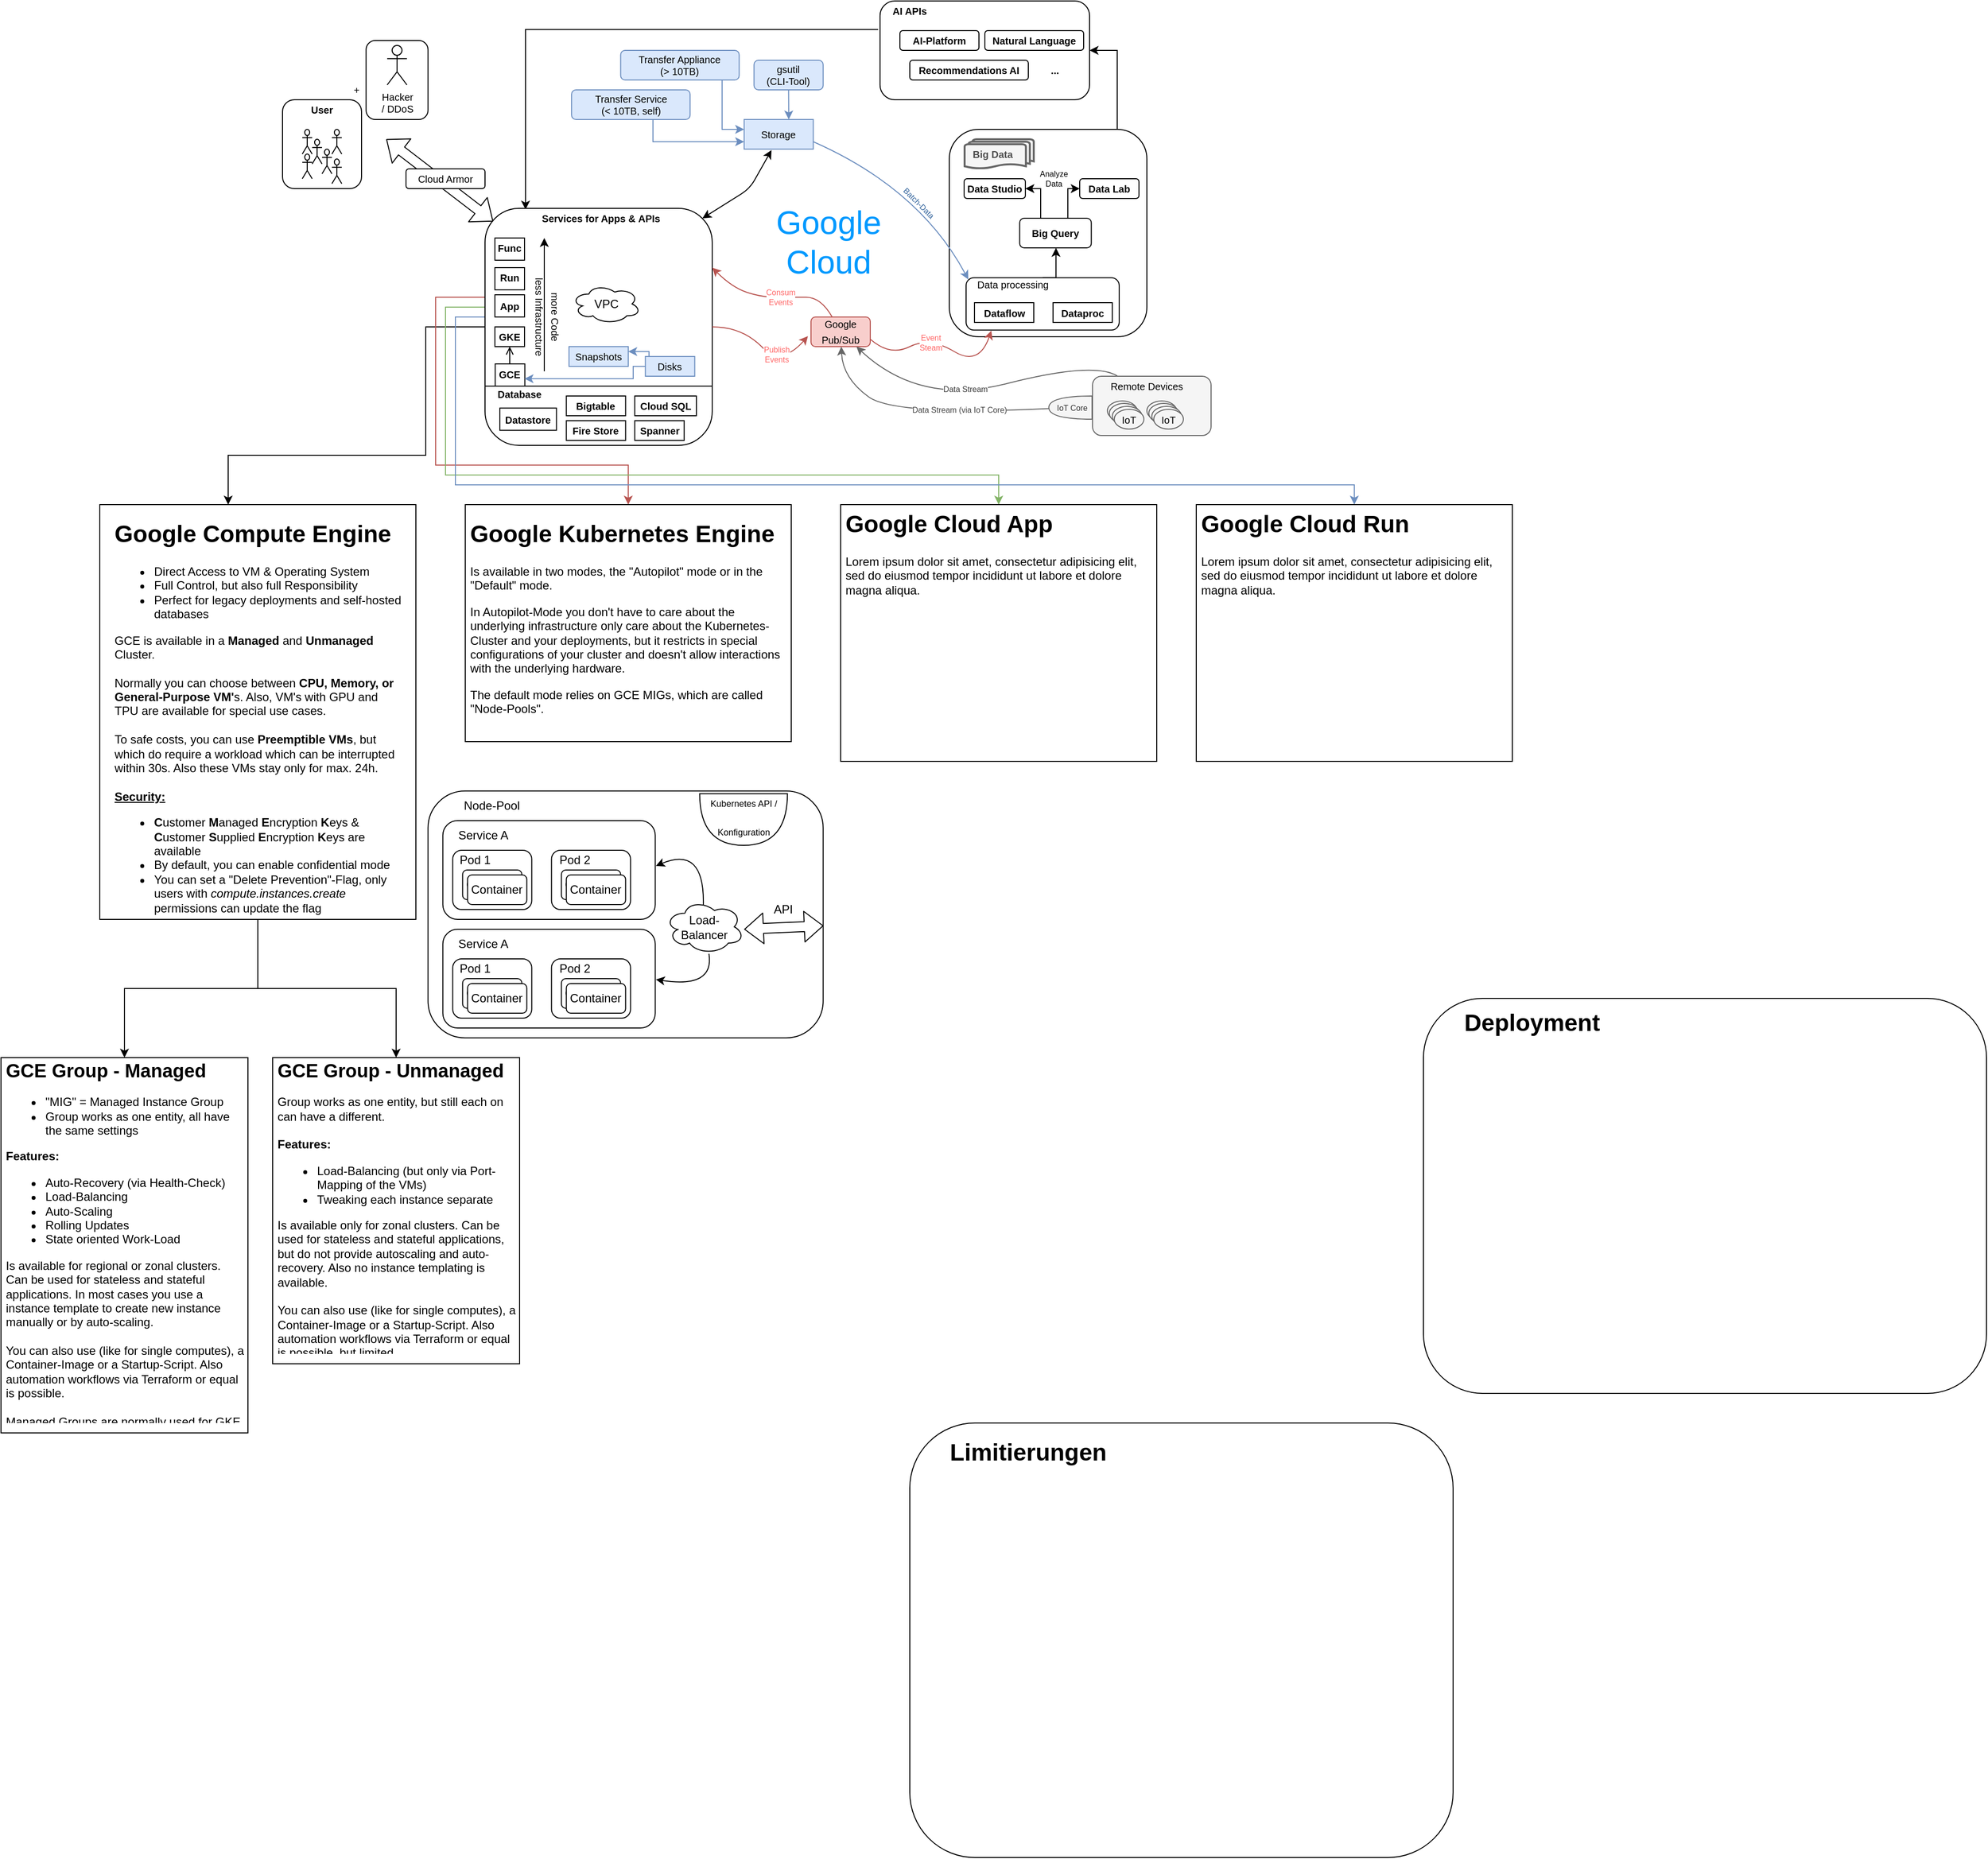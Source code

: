 <mxfile version="14.6.11" type="github">
  <diagram id="kgpKYQtTHZ0yAKxKKP6v" name="Page-1">
    <mxGraphModel dx="2668" dy="1730" grid="1" gridSize="10" guides="1" tooltips="1" connect="1" arrows="1" fold="1" page="1" pageScale="1" pageWidth="1390" pageHeight="980" math="0" shadow="0">
      <root>
        <mxCell id="0" />
        <mxCell id="1" parent="0" />
        <mxCell id="5EttTMxwSdxb7IPhr4SC-211" value="" style="rounded=1;whiteSpace=wrap;html=1;labelBackgroundColor=none;fontSize=10;fontColor=#000000;" vertex="1" parent="1">
          <mxGeometry x="-105" y="-90" width="80" height="90" as="geometry" />
        </mxCell>
        <mxCell id="5EttTMxwSdxb7IPhr4SC-204" value="" style="rounded=1;whiteSpace=wrap;html=1;labelBackgroundColor=none;fontSize=10;fontColor=#000000;" vertex="1" parent="1">
          <mxGeometry x="-20.4" y="-150" width="62.7" height="80" as="geometry" />
        </mxCell>
        <mxCell id="5EttTMxwSdxb7IPhr4SC-200" style="edgeStyle=elbowEdgeStyle;rounded=0;orthogonalLoop=1;jettySize=auto;html=1;exitX=-0.009;exitY=0.289;exitDx=0;exitDy=0;entryX=0.178;entryY=0.005;entryDx=0;entryDy=0;entryPerimeter=0;fontSize=10;fontColor=#000000;endArrow=classic;endFill=1;strokeWidth=1;exitPerimeter=0;" edge="1" parent="1" source="5EttTMxwSdxb7IPhr4SC-196" target="5EttTMxwSdxb7IPhr4SC-5">
          <mxGeometry relative="1" as="geometry">
            <Array as="points">
              <mxPoint x="141" y="-50" />
              <mxPoint x="170" y="-190" />
              <mxPoint x="150" y="-120" />
              <mxPoint x="220" y="-150" />
              <mxPoint x="170" y="-50" />
            </Array>
          </mxGeometry>
        </mxCell>
        <mxCell id="5EttTMxwSdxb7IPhr4SC-196" value="" style="rounded=1;whiteSpace=wrap;html=1;labelBackgroundColor=none;fontSize=10;fontColor=#000000;" vertex="1" parent="1">
          <mxGeometry x="499.87" y="-190" width="212.13" height="100" as="geometry" />
        </mxCell>
        <mxCell id="5EttTMxwSdxb7IPhr4SC-153" value="" style="rounded=1;whiteSpace=wrap;html=1;fontSize=10;fontColor=#333333;fillColor=#f5f5f5;strokeColor=#666666;" vertex="1" parent="1">
          <mxGeometry x="715" y="190" width="120" height="60" as="geometry" />
        </mxCell>
        <mxCell id="5EttTMxwSdxb7IPhr4SC-199" style="edgeStyle=elbowEdgeStyle;rounded=0;orthogonalLoop=1;jettySize=auto;html=1;exitX=0.5;exitY=0;exitDx=0;exitDy=0;entryX=1;entryY=0.5;entryDx=0;entryDy=0;fontSize=10;fontColor=#000000;endArrow=classic;endFill=1;strokeWidth=1;" edge="1" parent="1" source="5EttTMxwSdxb7IPhr4SC-141" target="5EttTMxwSdxb7IPhr4SC-196">
          <mxGeometry relative="1" as="geometry">
            <Array as="points">
              <mxPoint x="740" y="-100" />
            </Array>
          </mxGeometry>
        </mxCell>
        <mxCell id="5EttTMxwSdxb7IPhr4SC-141" value="" style="rounded=1;whiteSpace=wrap;html=1;fontSize=10;fontColor=#4D4D4D;" vertex="1" parent="1">
          <mxGeometry x="570" y="-60" width="200" height="210" as="geometry" />
        </mxCell>
        <mxCell id="5EttTMxwSdxb7IPhr4SC-143" style="edgeStyle=elbowEdgeStyle;rounded=0;orthogonalLoop=1;jettySize=auto;html=1;exitX=0.5;exitY=0;exitDx=0;exitDy=0;fontSize=10;fontColor=#4D4D4D;endArrow=classic;endFill=1;strokeWidth=1;" edge="1" parent="1" source="5EttTMxwSdxb7IPhr4SC-121" target="5EttTMxwSdxb7IPhr4SC-110">
          <mxGeometry relative="1" as="geometry">
            <Array as="points">
              <mxPoint x="678" y="70" />
            </Array>
          </mxGeometry>
        </mxCell>
        <mxCell id="5EttTMxwSdxb7IPhr4SC-121" value="" style="rounded=1;whiteSpace=wrap;html=1;fontSize=10;" vertex="1" parent="1">
          <mxGeometry x="587" y="90.25" width="155" height="53" as="geometry" />
        </mxCell>
        <mxCell id="5EttTMxwSdxb7IPhr4SC-114" value="" style="strokeWidth=2;html=1;shape=mxgraph.flowchart.multi-document;whiteSpace=wrap;fontSize=10;fillColor=#f5f5f5;strokeColor=#666666;fontColor=#333333;" vertex="1" parent="1">
          <mxGeometry x="585.5" y="-50" width="70" height="30" as="geometry" />
        </mxCell>
        <mxCell id="5EttTMxwSdxb7IPhr4SC-41" style="edgeStyle=orthogonalEdgeStyle;rounded=0;orthogonalLoop=1;jettySize=auto;html=1;exitX=0.5;exitY=1;exitDx=0;exitDy=0;" edge="1" parent="1" source="5EttTMxwSdxb7IPhr4SC-37" target="5EttTMxwSdxb7IPhr4SC-40">
          <mxGeometry relative="1" as="geometry" />
        </mxCell>
        <mxCell id="5EttTMxwSdxb7IPhr4SC-42" style="edgeStyle=orthogonalEdgeStyle;rounded=0;orthogonalLoop=1;jettySize=auto;html=1;exitX=0.5;exitY=1;exitDx=0;exitDy=0;entryX=0.5;entryY=0;entryDx=0;entryDy=0;" edge="1" parent="1" source="5EttTMxwSdxb7IPhr4SC-37" target="5EttTMxwSdxb7IPhr4SC-44">
          <mxGeometry relative="1" as="geometry">
            <mxPoint x="250" y="840" as="targetPoint" />
          </mxGeometry>
        </mxCell>
        <mxCell id="5EttTMxwSdxb7IPhr4SC-37" value="" style="rounded=0;whiteSpace=wrap;html=1;" vertex="1" parent="1">
          <mxGeometry x="-290" y="320" width="320" height="420" as="geometry" />
        </mxCell>
        <mxCell id="5EttTMxwSdxb7IPhr4SC-4" value="&lt;p style=&quot;line-height: 120%&quot;&gt;&lt;font style=&quot;font-size: 10px&quot;&gt;Google Pub/Sub&lt;/font&gt;&lt;/p&gt;" style="rounded=1;whiteSpace=wrap;html=1;fillColor=#f8cecc;strokeColor=#b85450;" vertex="1" parent="1">
          <mxGeometry x="430" y="130" width="60" height="30" as="geometry" />
        </mxCell>
        <mxCell id="5EttTMxwSdxb7IPhr4SC-102" style="edgeStyle=orthogonalEdgeStyle;rounded=0;orthogonalLoop=1;jettySize=auto;html=1;exitX=0;exitY=0.5;exitDx=0;exitDy=0;fontSize=24;" edge="1" parent="1" source="5EttTMxwSdxb7IPhr4SC-5">
          <mxGeometry relative="1" as="geometry">
            <mxPoint x="-160" y="320" as="targetPoint" />
            <Array as="points">
              <mxPoint x="40" y="140" />
              <mxPoint x="40" y="270" />
              <mxPoint x="-160" y="270" />
            </Array>
          </mxGeometry>
        </mxCell>
        <mxCell id="5EttTMxwSdxb7IPhr4SC-103" style="edgeStyle=orthogonalEdgeStyle;rounded=0;orthogonalLoop=1;jettySize=auto;html=1;exitX=0;exitY=0.5;exitDx=0;exitDy=0;fontSize=24;entryX=0.5;entryY=0;entryDx=0;entryDy=0;fillColor=#f8cecc;strokeColor=#b85450;" edge="1" parent="1" source="5EttTMxwSdxb7IPhr4SC-5" target="5EttTMxwSdxb7IPhr4SC-47">
          <mxGeometry relative="1" as="geometry">
            <Array as="points">
              <mxPoint x="100" y="110" />
              <mxPoint x="50" y="110" />
              <mxPoint x="50" y="280" />
              <mxPoint x="245" y="280" />
            </Array>
          </mxGeometry>
        </mxCell>
        <mxCell id="5EttTMxwSdxb7IPhr4SC-104" style="edgeStyle=orthogonalEdgeStyle;rounded=0;orthogonalLoop=1;jettySize=auto;html=1;exitX=0;exitY=0.5;exitDx=0;exitDy=0;entryX=0.5;entryY=0;entryDx=0;entryDy=0;fontSize=24;fillColor=#d5e8d4;strokeColor=#82b366;" edge="1" parent="1" source="5EttTMxwSdxb7IPhr4SC-5" target="5EttTMxwSdxb7IPhr4SC-84">
          <mxGeometry relative="1" as="geometry">
            <Array as="points">
              <mxPoint x="100" y="120" />
              <mxPoint x="60" y="120" />
              <mxPoint x="60" y="290" />
              <mxPoint x="620" y="290" />
            </Array>
          </mxGeometry>
        </mxCell>
        <mxCell id="5EttTMxwSdxb7IPhr4SC-105" style="edgeStyle=orthogonalEdgeStyle;rounded=0;orthogonalLoop=1;jettySize=auto;html=1;exitX=0;exitY=0.5;exitDx=0;exitDy=0;entryX=0.5;entryY=0;entryDx=0;entryDy=0;fontSize=24;fillColor=#dae8fc;strokeColor=#6c8ebf;" edge="1" parent="1" source="5EttTMxwSdxb7IPhr4SC-5" target="5EttTMxwSdxb7IPhr4SC-100">
          <mxGeometry relative="1" as="geometry">
            <Array as="points">
              <mxPoint x="100" y="130" />
              <mxPoint x="70" y="130" />
              <mxPoint x="70" y="300" />
              <mxPoint x="980" y="300" />
            </Array>
          </mxGeometry>
        </mxCell>
        <mxCell id="5EttTMxwSdxb7IPhr4SC-5" value="" style="rounded=1;whiteSpace=wrap;html=1;" vertex="1" parent="1">
          <mxGeometry x="100" y="20" width="230" height="240" as="geometry" />
        </mxCell>
        <mxCell id="5EttTMxwSdxb7IPhr4SC-6" value="&lt;font style=&quot;font-size: 10px&quot;&gt;Services for Apps &amp;amp;&amp;nbsp;APIs&lt;br&gt;&lt;/font&gt;" style="text;html=1;strokeColor=none;fillColor=none;align=center;verticalAlign=middle;whiteSpace=wrap;rounded=0;fontStyle=1" vertex="1" parent="1">
          <mxGeometry x="155" y="20" width="125" height="20" as="geometry" />
        </mxCell>
        <mxCell id="5EttTMxwSdxb7IPhr4SC-8" value="" style="curved=1;endArrow=classic;html=1;entryX=-0.051;entryY=0.644;entryDx=0;entryDy=0;entryPerimeter=0;fillColor=#f8cecc;strokeColor=#b85450;" edge="1" parent="1" source="5EttTMxwSdxb7IPhr4SC-5" target="5EttTMxwSdxb7IPhr4SC-4">
          <mxGeometry width="50" height="50" relative="1" as="geometry">
            <mxPoint x="340" y="170" as="sourcePoint" />
            <mxPoint x="450" y="180" as="targetPoint" />
            <Array as="points">
              <mxPoint x="360" y="140" />
              <mxPoint x="400" y="180" />
            </Array>
          </mxGeometry>
        </mxCell>
        <mxCell id="5EttTMxwSdxb7IPhr4SC-176" value="Publish&lt;br&gt;Events" style="edgeLabel;html=1;align=center;verticalAlign=middle;resizable=0;points=[];fontSize=8;fontColor=#FF6666;" vertex="1" connectable="0" parent="5EttTMxwSdxb7IPhr4SC-8">
          <mxGeometry x="0.164" y="5" relative="1" as="geometry">
            <mxPoint as="offset" />
          </mxGeometry>
        </mxCell>
        <mxCell id="5EttTMxwSdxb7IPhr4SC-15" value="" style="endArrow=none;html=1;exitX=0;exitY=0.75;exitDx=0;exitDy=0;entryX=1;entryY=0.75;entryDx=0;entryDy=0;" edge="1" parent="1" source="5EttTMxwSdxb7IPhr4SC-5" target="5EttTMxwSdxb7IPhr4SC-5">
          <mxGeometry width="50" height="50" relative="1" as="geometry">
            <mxPoint x="480" y="290" as="sourcePoint" />
            <mxPoint x="530" y="240" as="targetPoint" />
          </mxGeometry>
        </mxCell>
        <mxCell id="5EttTMxwSdxb7IPhr4SC-16" value="" style="rounded=0;whiteSpace=wrap;html=1;" vertex="1" parent="1">
          <mxGeometry x="110.3" y="177.5" width="30" height="22.5" as="geometry" />
        </mxCell>
        <mxCell id="5EttTMxwSdxb7IPhr4SC-126" style="edgeStyle=elbowEdgeStyle;rounded=0;orthogonalLoop=1;jettySize=auto;html=1;exitX=0.5;exitY=0;exitDx=0;exitDy=0;entryX=0.5;entryY=1;entryDx=0;entryDy=0;fontSize=10;arcSize=10;elbow=horizontal;endArrow=open;endFill=0;" edge="1" parent="1" source="5EttTMxwSdxb7IPhr4SC-13" target="5EttTMxwSdxb7IPhr4SC-11">
          <mxGeometry relative="1" as="geometry" />
        </mxCell>
        <mxCell id="5EttTMxwSdxb7IPhr4SC-13" value="&lt;font style=&quot;font-size: 10px&quot;&gt;&lt;b&gt;GCE&lt;br&gt;&lt;/b&gt;&lt;/font&gt;" style="text;html=1;strokeColor=none;fillColor=none;align=center;verticalAlign=middle;whiteSpace=wrap;rounded=0;" vertex="1" parent="1">
          <mxGeometry x="110" y="177.5" width="30" height="20" as="geometry" />
        </mxCell>
        <mxCell id="5EttTMxwSdxb7IPhr4SC-19" value="&lt;font style=&quot;line-height: 80%; font-size: 10px;&quot;&gt;Database&lt;/font&gt;" style="text;html=1;strokeColor=none;fillColor=none;align=center;verticalAlign=middle;whiteSpace=wrap;rounded=0;spacing=0;fontSize=10;fontStyle=1" vertex="1" parent="1">
          <mxGeometry x="115" y="203" width="40" height="10" as="geometry" />
        </mxCell>
        <mxCell id="5EttTMxwSdxb7IPhr4SC-20" value="" style="rounded=0;whiteSpace=wrap;html=1;" vertex="1" parent="1">
          <mxGeometry x="110" y="140" width="30" height="20" as="geometry" />
        </mxCell>
        <mxCell id="5EttTMxwSdxb7IPhr4SC-11" value="&lt;font style=&quot;font-size: 10px&quot;&gt;&lt;b&gt;GKE&lt;br&gt;&lt;/b&gt;&lt;/font&gt;" style="text;html=1;strokeColor=none;fillColor=none;align=center;verticalAlign=middle;whiteSpace=wrap;rounded=0;" vertex="1" parent="1">
          <mxGeometry x="110" y="140" width="30" height="20" as="geometry" />
        </mxCell>
        <mxCell id="5EttTMxwSdxb7IPhr4SC-21" value="" style="rounded=0;whiteSpace=wrap;html=1;" vertex="1" parent="1">
          <mxGeometry x="110" y="107.5" width="30" height="22.5" as="geometry" />
        </mxCell>
        <mxCell id="5EttTMxwSdxb7IPhr4SC-22" value="&lt;font style=&quot;font-size: 10px&quot;&gt;&lt;b&gt;App&lt;br&gt;&lt;/b&gt;&lt;/font&gt;" style="text;html=1;strokeColor=none;fillColor=none;align=center;verticalAlign=middle;whiteSpace=wrap;rounded=0;" vertex="1" parent="1">
          <mxGeometry x="110" y="108.75" width="30" height="20" as="geometry" />
        </mxCell>
        <mxCell id="5EttTMxwSdxb7IPhr4SC-23" value="" style="rounded=0;whiteSpace=wrap;html=1;" vertex="1" parent="1">
          <mxGeometry x="110" y="80" width="30" height="22.5" as="geometry" />
        </mxCell>
        <mxCell id="5EttTMxwSdxb7IPhr4SC-25" value="" style="rounded=0;whiteSpace=wrap;html=1;" vertex="1" parent="1">
          <mxGeometry x="110" y="50" width="30" height="22.5" as="geometry" />
        </mxCell>
        <mxCell id="5EttTMxwSdxb7IPhr4SC-26" value="&lt;font style=&quot;font-size: 10px&quot;&gt;&lt;b&gt;Func&lt;br&gt;&lt;/b&gt;&lt;/font&gt;" style="text;html=1;strokeColor=none;fillColor=none;align=center;verticalAlign=middle;whiteSpace=wrap;rounded=0;" vertex="1" parent="1">
          <mxGeometry x="110" y="50" width="30" height="20" as="geometry" />
        </mxCell>
        <mxCell id="5EttTMxwSdxb7IPhr4SC-29" value="" style="endArrow=classic;html=1;exitX=1;exitY=0.25;exitDx=0;exitDy=0;" edge="1" parent="1" source="5EttTMxwSdxb7IPhr4SC-30">
          <mxGeometry width="50" height="50" relative="1" as="geometry">
            <mxPoint x="161" y="192.5" as="sourcePoint" />
            <mxPoint x="160" y="50" as="targetPoint" />
          </mxGeometry>
        </mxCell>
        <mxCell id="5EttTMxwSdxb7IPhr4SC-30" value="&lt;font style=&quot;font-size: 10px&quot;&gt;less Infrastructure&lt;/font&gt;" style="text;html=1;strokeColor=none;fillColor=none;align=center;verticalAlign=middle;whiteSpace=wrap;rounded=0;rotation=90;" vertex="1" parent="1">
          <mxGeometry x="100" y="120" width="110" height="20" as="geometry" />
        </mxCell>
        <mxCell id="5EttTMxwSdxb7IPhr4SC-24" value="&lt;font style=&quot;font-size: 10px&quot;&gt;&lt;b&gt;Run&lt;br&gt;&lt;/b&gt;&lt;/font&gt;" style="text;html=1;strokeColor=none;fillColor=none;align=center;verticalAlign=middle;whiteSpace=wrap;rounded=0;" vertex="1" parent="1">
          <mxGeometry x="110" y="80" width="30" height="20" as="geometry" />
        </mxCell>
        <mxCell id="5EttTMxwSdxb7IPhr4SC-33" value="&lt;h1&gt;Google Compute Engine&lt;/h1&gt;&lt;p&gt;&lt;/p&gt;&lt;ul&gt;&lt;li&gt;Direct Access to VM &amp;amp; Operating System&lt;/li&gt;&lt;li&gt;Full Control, but also full Responsibility&lt;/li&gt;&lt;li&gt;Perfect for legacy deployments and self-hosted databases&lt;/li&gt;&lt;/ul&gt;GCE is available in a &lt;b&gt;Managed&lt;/b&gt; and &lt;b&gt;Unmanaged&lt;/b&gt; Cluster.&lt;br&gt;&lt;br&gt;Normally you can choose between &lt;b&gt;CPU, Memory, or General-Purpose VM&#39;&lt;/b&gt;s. Also, VM&#39;s with GPU and TPU are available for special&amp;nbsp;use cases.&lt;br&gt;&lt;br&gt;To safe costs, you can use &lt;b&gt;Preemptible VMs&lt;/b&gt;, but which do require a workload which can be interrupted within 30s. Also these VMs stay only for max. 24h.&lt;br&gt;&lt;br&gt;&lt;b&gt;&lt;u&gt;Security:&lt;/u&gt;&lt;/b&gt;&lt;br&gt;&lt;ul&gt;&lt;li&gt;&lt;b&gt;C&lt;/b&gt;ustomer &lt;b&gt;M&lt;/b&gt;anaged &lt;b&gt;E&lt;/b&gt;ncryption &lt;b&gt;K&lt;/b&gt;eys &amp;amp; &lt;b&gt;C&lt;/b&gt;ustomer &lt;b&gt;S&lt;/b&gt;upplied&amp;nbsp;&lt;b&gt;E&lt;/b&gt;ncryption &lt;b&gt;K&lt;/b&gt;eys are available&lt;/li&gt;&lt;li&gt;By default, you can enable confidential mode&lt;/li&gt;&lt;li&gt;You can set a &quot;Delete Prevention&quot;-Flag, only users with &lt;i&gt;compute.instances.create&lt;/i&gt; permissions can update the flag&lt;/li&gt;&lt;/ul&gt;&lt;p&gt;&lt;/p&gt;" style="text;html=1;strokeColor=none;fillColor=none;spacing=5;spacingTop=-20;whiteSpace=wrap;overflow=hidden;rounded=0;" vertex="1" parent="1">
          <mxGeometry x="-280" y="330" width="300" height="420" as="geometry" />
        </mxCell>
        <mxCell id="5EttTMxwSdxb7IPhr4SC-39" value="" style="rounded=0;whiteSpace=wrap;html=1;" vertex="1" parent="1">
          <mxGeometry x="-390" y="880" width="250" height="380" as="geometry" />
        </mxCell>
        <mxCell id="5EttTMxwSdxb7IPhr4SC-40" value="&lt;h1 style=&quot;font-size: 19px&quot;&gt;&lt;font style=&quot;font-size: 19px&quot;&gt;GCE Group - Managed&lt;/font&gt;&lt;/h1&gt;&lt;div&gt;&lt;ul&gt;&lt;li&gt;&quot;MIG&quot; = Managed Instance Group&lt;/li&gt;&lt;li&gt;Group works as one entity, all have the same settings&lt;/li&gt;&lt;/ul&gt;&lt;div&gt;&lt;b&gt;Features:&lt;/b&gt;&lt;/div&gt;&lt;/div&gt;&lt;div&gt;&lt;ul&gt;&lt;li&gt;Auto-Recovery (via Health-Check)&lt;/li&gt;&lt;li&gt;Load-Balancing&lt;/li&gt;&lt;li&gt;Auto-Scaling&lt;/li&gt;&lt;li&gt;Rolling Updates&lt;/li&gt;&lt;li&gt;State oriented Work-Load&lt;/li&gt;&lt;/ul&gt;&lt;div&gt;Is available for regional or zonal clusters. Can be used for stateless and stateful applications. In most cases you use a instance template to create new instance manually or by auto-scaling.&lt;/div&gt;&lt;/div&gt;&lt;div&gt;&lt;br&gt;&lt;/div&gt;&lt;div&gt;You can also use (like for single computes), a Container-Image or a Startup-Script. Also automation workflows via Terraform or equal is possible.&lt;/div&gt;&lt;div&gt;&lt;br&gt;&lt;/div&gt;&lt;div&gt;Managed Groups are normally used for GKE.&lt;/div&gt;" style="text;html=1;strokeColor=none;fillColor=none;spacing=5;spacingTop=-20;whiteSpace=wrap;overflow=hidden;rounded=0;" vertex="1" parent="1">
          <mxGeometry x="-390" y="880" width="250" height="370" as="geometry" />
        </mxCell>
        <mxCell id="5EttTMxwSdxb7IPhr4SC-43" value="" style="rounded=0;whiteSpace=wrap;html=1;" vertex="1" parent="1">
          <mxGeometry x="-115" y="880" width="250" height="310" as="geometry" />
        </mxCell>
        <mxCell id="5EttTMxwSdxb7IPhr4SC-44" value="&lt;h1 style=&quot;font-size: 19px&quot;&gt;&lt;font style=&quot;font-size: 19px&quot;&gt;GCE Group - Unmanaged&lt;/font&gt;&lt;/h1&gt;&lt;div&gt;&lt;div&gt;Group works as one entity, but still each on can have a different.&lt;br&gt;&lt;/div&gt;&lt;div&gt;&lt;br&gt;&lt;/div&gt;&lt;div&gt;&lt;b&gt;Features:&lt;/b&gt;&lt;/div&gt;&lt;/div&gt;&lt;div&gt;&lt;ul&gt;&lt;li&gt;Load-Balancing (but only via Port-Mapping of the VMs)&lt;br&gt;&lt;/li&gt;&lt;li&gt;Tweaking each instance separate&lt;/li&gt;&lt;/ul&gt;&lt;div&gt;Is available only for zonal clusters. Can be used for stateless and stateful applications, but do not provide autoscaling and auto-recovery. Also no instance templating is available.&lt;/div&gt;&lt;/div&gt;&lt;div&gt;&lt;br&gt;&lt;/div&gt;&lt;div&gt;You can also use (like for single computes), a Container-Image or a Startup-Script. Also automation workflows via Terraform or equal is possible, but limited.&lt;/div&gt;" style="text;html=1;strokeColor=none;fillColor=none;spacing=5;spacingTop=-20;whiteSpace=wrap;overflow=hidden;rounded=0;" vertex="1" parent="1">
          <mxGeometry x="-115" y="880" width="250" height="300" as="geometry" />
        </mxCell>
        <mxCell id="5EttTMxwSdxb7IPhr4SC-47" value="" style="rounded=0;whiteSpace=wrap;html=1;" vertex="1" parent="1">
          <mxGeometry x="80" y="320" width="330" height="240" as="geometry" />
        </mxCell>
        <mxCell id="5EttTMxwSdxb7IPhr4SC-48" value="&lt;h1&gt;Google Kubernetes Engine&lt;/h1&gt;&lt;p&gt;Is available in two modes, the &quot;Autopilot&quot; mode or in the &quot;Default&quot; mode.&lt;/p&gt;&lt;p&gt;In Autopilot-Mode you don&#39;t have to care about the underlying infrastructure only care about the Kubernetes-Cluster and your deployments, but it restricts in special configurations of your cluster and doesn&#39;t allow interactions with the underlying hardware.&lt;/p&gt;&lt;p&gt;The default mode relies on GCE MIGs, which are called &quot;Node-Pools&quot;.&lt;/p&gt;" style="text;html=1;strokeColor=none;fillColor=none;spacing=5;spacingTop=-20;whiteSpace=wrap;overflow=hidden;rounded=0;" vertex="1" parent="1">
          <mxGeometry x="80" y="330" width="330" height="210" as="geometry" />
        </mxCell>
        <mxCell id="5EttTMxwSdxb7IPhr4SC-73" value="" style="rounded=1;whiteSpace=wrap;html=1;" vertex="1" parent="1">
          <mxGeometry x="42.3" y="610" width="400" height="250" as="geometry" />
        </mxCell>
        <mxCell id="5EttTMxwSdxb7IPhr4SC-61" value="" style="rounded=1;whiteSpace=wrap;html=1;" vertex="1" parent="1">
          <mxGeometry x="57.3" y="750" width="215" height="100" as="geometry" />
        </mxCell>
        <mxCell id="5EttTMxwSdxb7IPhr4SC-51" value="" style="rounded=1;whiteSpace=wrap;html=1;" vertex="1" parent="1">
          <mxGeometry x="67.3" y="780" width="80" height="60" as="geometry" />
        </mxCell>
        <mxCell id="5EttTMxwSdxb7IPhr4SC-53" value="Pod 1" style="text;html=1;strokeColor=none;fillColor=none;align=center;verticalAlign=middle;whiteSpace=wrap;rounded=0;" vertex="1" parent="1">
          <mxGeometry x="70.3" y="780" width="40" height="20" as="geometry" />
        </mxCell>
        <mxCell id="5EttTMxwSdxb7IPhr4SC-54" value="Container" style="rounded=1;whiteSpace=wrap;html=1;" vertex="1" parent="1">
          <mxGeometry x="77.3" y="800" width="60" height="30" as="geometry" />
        </mxCell>
        <mxCell id="5EttTMxwSdxb7IPhr4SC-55" value="Container" style="rounded=1;whiteSpace=wrap;html=1;" vertex="1" parent="1">
          <mxGeometry x="82.3" y="805" width="60" height="30" as="geometry" />
        </mxCell>
        <mxCell id="5EttTMxwSdxb7IPhr4SC-57" value="" style="rounded=1;whiteSpace=wrap;html=1;" vertex="1" parent="1">
          <mxGeometry x="167.3" y="780" width="80" height="60" as="geometry" />
        </mxCell>
        <mxCell id="5EttTMxwSdxb7IPhr4SC-58" value="Container" style="rounded=1;whiteSpace=wrap;html=1;" vertex="1" parent="1">
          <mxGeometry x="177.3" y="800" width="60" height="30" as="geometry" />
        </mxCell>
        <mxCell id="5EttTMxwSdxb7IPhr4SC-59" value="Container" style="rounded=1;whiteSpace=wrap;html=1;" vertex="1" parent="1">
          <mxGeometry x="182.3" y="805" width="60" height="30" as="geometry" />
        </mxCell>
        <mxCell id="5EttTMxwSdxb7IPhr4SC-60" value="Pod&amp;nbsp;2" style="text;html=1;strokeColor=none;fillColor=none;align=center;verticalAlign=middle;whiteSpace=wrap;rounded=0;" vertex="1" parent="1">
          <mxGeometry x="171.3" y="780" width="40" height="20" as="geometry" />
        </mxCell>
        <mxCell id="5EttTMxwSdxb7IPhr4SC-62" value="Service A&amp;nbsp;" style="text;html=1;strokeColor=none;fillColor=none;align=center;verticalAlign=middle;whiteSpace=wrap;rounded=0;" vertex="1" parent="1">
          <mxGeometry x="70.3" y="755" width="60" height="20" as="geometry" />
        </mxCell>
        <mxCell id="5EttTMxwSdxb7IPhr4SC-63" value="" style="rounded=1;whiteSpace=wrap;html=1;" vertex="1" parent="1">
          <mxGeometry x="57.3" y="640" width="215" height="100" as="geometry" />
        </mxCell>
        <mxCell id="5EttTMxwSdxb7IPhr4SC-64" value="" style="rounded=1;whiteSpace=wrap;html=1;" vertex="1" parent="1">
          <mxGeometry x="67.3" y="670" width="80" height="60" as="geometry" />
        </mxCell>
        <mxCell id="5EttTMxwSdxb7IPhr4SC-65" value="Pod 1" style="text;html=1;strokeColor=none;fillColor=none;align=center;verticalAlign=middle;whiteSpace=wrap;rounded=0;" vertex="1" parent="1">
          <mxGeometry x="70.3" y="670" width="40" height="20" as="geometry" />
        </mxCell>
        <mxCell id="5EttTMxwSdxb7IPhr4SC-66" value="Container" style="rounded=1;whiteSpace=wrap;html=1;" vertex="1" parent="1">
          <mxGeometry x="77.3" y="690" width="60" height="30" as="geometry" />
        </mxCell>
        <mxCell id="5EttTMxwSdxb7IPhr4SC-67" value="Container" style="rounded=1;whiteSpace=wrap;html=1;" vertex="1" parent="1">
          <mxGeometry x="82.3" y="695" width="60" height="30" as="geometry" />
        </mxCell>
        <mxCell id="5EttTMxwSdxb7IPhr4SC-68" value="" style="rounded=1;whiteSpace=wrap;html=1;" vertex="1" parent="1">
          <mxGeometry x="167.3" y="670" width="80" height="60" as="geometry" />
        </mxCell>
        <mxCell id="5EttTMxwSdxb7IPhr4SC-69" value="Container" style="rounded=1;whiteSpace=wrap;html=1;" vertex="1" parent="1">
          <mxGeometry x="177.3" y="690" width="60" height="30" as="geometry" />
        </mxCell>
        <mxCell id="5EttTMxwSdxb7IPhr4SC-70" value="Container" style="rounded=1;whiteSpace=wrap;html=1;" vertex="1" parent="1">
          <mxGeometry x="182.3" y="695" width="60" height="30" as="geometry" />
        </mxCell>
        <mxCell id="5EttTMxwSdxb7IPhr4SC-71" value="Pod&amp;nbsp;2" style="text;html=1;strokeColor=none;fillColor=none;align=center;verticalAlign=middle;whiteSpace=wrap;rounded=0;" vertex="1" parent="1">
          <mxGeometry x="171.3" y="670" width="40" height="20" as="geometry" />
        </mxCell>
        <mxCell id="5EttTMxwSdxb7IPhr4SC-72" value="Service A&amp;nbsp;" style="text;html=1;strokeColor=none;fillColor=none;align=center;verticalAlign=middle;whiteSpace=wrap;rounded=0;" vertex="1" parent="1">
          <mxGeometry x="70.3" y="645" width="60" height="20" as="geometry" />
        </mxCell>
        <mxCell id="5EttTMxwSdxb7IPhr4SC-50" value="Node-Pool" style="text;html=1;strokeColor=none;fillColor=none;align=center;verticalAlign=middle;whiteSpace=wrap;rounded=0;" vertex="1" parent="1">
          <mxGeometry x="67.3" y="615" width="80" height="20" as="geometry" />
        </mxCell>
        <mxCell id="5EttTMxwSdxb7IPhr4SC-76" value="Load-Balancer" style="ellipse;shape=cloud;whiteSpace=wrap;html=1;" vertex="1" parent="1">
          <mxGeometry x="282.3" y="720" width="80" height="55" as="geometry" />
        </mxCell>
        <mxCell id="5EttTMxwSdxb7IPhr4SC-77" value="" style="curved=1;endArrow=classic;html=1;exitX=0.484;exitY=0.096;exitDx=0;exitDy=0;exitPerimeter=0;entryX=1.003;entryY=0.459;entryDx=0;entryDy=0;entryPerimeter=0;" edge="1" parent="1" source="5EttTMxwSdxb7IPhr4SC-76" target="5EttTMxwSdxb7IPhr4SC-63">
          <mxGeometry width="50" height="50" relative="1" as="geometry">
            <mxPoint x="322.3" y="715" as="sourcePoint" />
            <mxPoint x="372.3" y="665" as="targetPoint" />
            <Array as="points">
              <mxPoint x="322.3" y="665" />
            </Array>
          </mxGeometry>
        </mxCell>
        <mxCell id="5EttTMxwSdxb7IPhr4SC-79" value="" style="curved=1;endArrow=classic;html=1;entryX=1.003;entryY=0.459;entryDx=0;entryDy=0;entryPerimeter=0;" edge="1" parent="1" source="5EttTMxwSdxb7IPhr4SC-76">
          <mxGeometry width="50" height="50" relative="1" as="geometry">
            <mxPoint x="321.02" y="840.28" as="sourcePoint" />
            <mxPoint x="272.945" y="800.9" as="targetPoint" />
            <Array as="points">
              <mxPoint x="332.3" y="810" />
            </Array>
          </mxGeometry>
        </mxCell>
        <mxCell id="5EttTMxwSdxb7IPhr4SC-80" value="" style="shape=flexArrow;endArrow=classic;startArrow=classic;html=1;entryX=1.001;entryY=0.546;entryDx=0;entryDy=0;entryPerimeter=0;" edge="1" parent="1" target="5EttTMxwSdxb7IPhr4SC-73">
          <mxGeometry width="100" height="100" relative="1" as="geometry">
            <mxPoint x="362.3" y="750" as="sourcePoint" />
            <mxPoint x="462.3" y="650" as="targetPoint" />
          </mxGeometry>
        </mxCell>
        <mxCell id="5EttTMxwSdxb7IPhr4SC-81" value="API" style="text;html=1;strokeColor=none;fillColor=none;align=center;verticalAlign=middle;whiteSpace=wrap;rounded=0;" vertex="1" parent="1">
          <mxGeometry x="382.3" y="720" width="40" height="20" as="geometry" />
        </mxCell>
        <mxCell id="5EttTMxwSdxb7IPhr4SC-82" value="" style="rounded=0;whiteSpace=wrap;html=1;" vertex="1" parent="1">
          <mxGeometry x="460" y="320" width="320" height="260" as="geometry" />
        </mxCell>
        <mxCell id="5EttTMxwSdxb7IPhr4SC-84" value="&lt;h1&gt;Google Cloud App&lt;/h1&gt;&lt;p&gt;Lorem ipsum dolor sit amet, consectetur adipisicing elit, sed do eiusmod tempor incididunt ut labore et dolore magna aliqua.&lt;/p&gt;" style="text;html=1;strokeColor=none;fillColor=none;spacing=5;spacingTop=-20;whiteSpace=wrap;overflow=hidden;rounded=0;" vertex="1" parent="1">
          <mxGeometry x="460" y="320" width="320" height="120" as="geometry" />
        </mxCell>
        <mxCell id="5EttTMxwSdxb7IPhr4SC-85" value="VPC" style="ellipse;shape=cloud;whiteSpace=wrap;html=1;" vertex="1" parent="1">
          <mxGeometry x="187.6" y="96.75" width="70" height="40" as="geometry" />
        </mxCell>
        <mxCell id="5EttTMxwSdxb7IPhr4SC-87" value="Datastore" style="rounded=0;whiteSpace=wrap;html=1;fontSize=10;fontStyle=1" vertex="1" parent="1">
          <mxGeometry x="115.0" y="222.25" width="57.3" height="22.5" as="geometry" />
        </mxCell>
        <mxCell id="5EttTMxwSdxb7IPhr4SC-88" value="Bigtable" style="rounded=0;whiteSpace=wrap;html=1;fontSize=10;fontStyle=1" vertex="1" parent="1">
          <mxGeometry x="182.3" y="210" width="60" height="20" as="geometry" />
        </mxCell>
        <mxCell id="5EttTMxwSdxb7IPhr4SC-89" value="" style="rounded=1;whiteSpace=wrap;html=1;fontSize=10;" vertex="1" parent="1">
          <mxGeometry x="530" y="1250" width="550" height="440" as="geometry" />
        </mxCell>
        <mxCell id="5EttTMxwSdxb7IPhr4SC-90" value="Limitierungen" style="text;html=1;strokeColor=none;fillColor=none;align=center;verticalAlign=middle;whiteSpace=wrap;rounded=0;fontSize=24;fontStyle=1" vertex="1" parent="1">
          <mxGeometry x="630" y="1270" width="40" height="20" as="geometry" />
        </mxCell>
        <mxCell id="5EttTMxwSdxb7IPhr4SC-91" value="" style="rounded=1;whiteSpace=wrap;html=1;fontSize=24;" vertex="1" parent="1">
          <mxGeometry x="1050" y="820" width="570" height="400" as="geometry" />
        </mxCell>
        <mxCell id="5EttTMxwSdxb7IPhr4SC-94" value="" style="shape=or;whiteSpace=wrap;html=1;fontSize=24;rotation=90;" vertex="1" parent="1">
          <mxGeometry x="335.57" y="594.42" width="52.3" height="88.85" as="geometry" />
        </mxCell>
        <mxCell id="5EttTMxwSdxb7IPhr4SC-95" value="&lt;font style=&quot;font-size: 9px ; line-height: 20%&quot;&gt;Kubernetes API / Konfiguration&lt;/font&gt;" style="text;html=1;strokeColor=none;fillColor=none;align=center;verticalAlign=middle;whiteSpace=wrap;rounded=0;fontSize=24;" vertex="1" parent="1">
          <mxGeometry x="314.0" y="610" width="96" height="43" as="geometry" />
        </mxCell>
        <mxCell id="5EttTMxwSdxb7IPhr4SC-99" value="" style="rounded=0;whiteSpace=wrap;html=1;" vertex="1" parent="1">
          <mxGeometry x="820" y="320" width="320" height="260" as="geometry" />
        </mxCell>
        <mxCell id="5EttTMxwSdxb7IPhr4SC-100" value="&lt;h1&gt;Google Cloud Run&lt;/h1&gt;&lt;p&gt;Lorem ipsum dolor sit amet, consectetur adipisicing elit, sed do eiusmod tempor incididunt ut labore et dolore magna aliqua.&lt;/p&gt;" style="text;html=1;strokeColor=none;fillColor=none;spacing=5;spacingTop=-20;whiteSpace=wrap;overflow=hidden;rounded=0;" vertex="1" parent="1">
          <mxGeometry x="820" y="320" width="320" height="120" as="geometry" />
        </mxCell>
        <mxCell id="5EttTMxwSdxb7IPhr4SC-101" value="&lt;b&gt;Deployment&lt;/b&gt;" style="text;html=1;strokeColor=none;fillColor=none;align=center;verticalAlign=middle;whiteSpace=wrap;rounded=0;fontSize=24;" vertex="1" parent="1">
          <mxGeometry x="1140" y="835" width="40" height="20" as="geometry" />
        </mxCell>
        <mxCell id="5EttTMxwSdxb7IPhr4SC-108" value="&lt;font style=&quot;font-size: 10px&quot;&gt;more Code&lt;/font&gt;" style="text;html=1;strokeColor=none;fillColor=none;align=center;verticalAlign=middle;whiteSpace=wrap;rounded=0;fontSize=24;rotation=90;" vertex="1" parent="1">
          <mxGeometry x="135" y="120" width="80" height="20" as="geometry" />
        </mxCell>
        <mxCell id="5EttTMxwSdxb7IPhr4SC-184" style="edgeStyle=elbowEdgeStyle;rounded=0;orthogonalLoop=1;jettySize=auto;html=1;exitX=0.5;exitY=0;exitDx=0;exitDy=0;entryX=0;entryY=0.5;entryDx=0;entryDy=0;fontSize=8;fontColor=#FF6666;endArrow=classic;endFill=1;strokeWidth=1;" edge="1" parent="1" source="5EttTMxwSdxb7IPhr4SC-110" target="5EttTMxwSdxb7IPhr4SC-116">
          <mxGeometry relative="1" as="geometry" />
        </mxCell>
        <mxCell id="5EttTMxwSdxb7IPhr4SC-185" style="edgeStyle=elbowEdgeStyle;rounded=0;orthogonalLoop=1;jettySize=auto;html=1;exitX=0.5;exitY=0;exitDx=0;exitDy=0;entryX=1;entryY=0.5;entryDx=0;entryDy=0;fontSize=8;fontColor=#FF6666;endArrow=classic;endFill=1;strokeWidth=1;" edge="1" parent="1" source="5EttTMxwSdxb7IPhr4SC-110" target="5EttTMxwSdxb7IPhr4SC-180">
          <mxGeometry relative="1" as="geometry" />
        </mxCell>
        <mxCell id="5EttTMxwSdxb7IPhr4SC-110" value="&lt;p style=&quot;font-size: 10px;&quot;&gt;&lt;font style=&quot;line-height: 70%; font-size: 10px;&quot;&gt;Big Query&lt;/font&gt;&lt;/p&gt;" style="rounded=1;whiteSpace=wrap;html=1;fontSize=10;fontStyle=1" vertex="1" parent="1">
          <mxGeometry x="641.25" y="30" width="72.5" height="30" as="geometry" />
        </mxCell>
        <mxCell id="5EttTMxwSdxb7IPhr4SC-115" value="&lt;b&gt;Dataflow&lt;/b&gt;" style="rounded=0;whiteSpace=wrap;html=1;fontSize=10;" vertex="1" parent="1">
          <mxGeometry x="595.5" y="115.5" width="60" height="20" as="geometry" />
        </mxCell>
        <mxCell id="5EttTMxwSdxb7IPhr4SC-116" value="&lt;b&gt;Data Lab&lt;/b&gt;" style="whiteSpace=wrap;html=1;fontSize=10;rounded=1;" vertex="1" parent="1">
          <mxGeometry x="702" y="-10" width="60" height="20" as="geometry" />
        </mxCell>
        <mxCell id="5EttTMxwSdxb7IPhr4SC-117" value="&lt;b&gt;Cloud SQL&lt;/b&gt;" style="rounded=0;whiteSpace=wrap;html=1;fontSize=10;" vertex="1" parent="1">
          <mxGeometry x="251.6" y="210" width="62.4" height="20" as="geometry" />
        </mxCell>
        <mxCell id="5EttTMxwSdxb7IPhr4SC-118" value="&lt;b&gt;Spanner&lt;/b&gt;" style="rounded=0;whiteSpace=wrap;html=1;fontSize=10;" vertex="1" parent="1">
          <mxGeometry x="251.6" y="235" width="50" height="20" as="geometry" />
        </mxCell>
        <mxCell id="5EttTMxwSdxb7IPhr4SC-119" value="&lt;b&gt;Dataproc&lt;/b&gt;" style="rounded=0;whiteSpace=wrap;html=1;fontSize=10;" vertex="1" parent="1">
          <mxGeometry x="675" y="115.5" width="60" height="20" as="geometry" />
        </mxCell>
        <mxCell id="5EttTMxwSdxb7IPhr4SC-122" value="Data processing" style="text;html=1;strokeColor=none;fillColor=none;align=center;verticalAlign=middle;whiteSpace=wrap;rounded=0;fontSize=10;" vertex="1" parent="1">
          <mxGeometry x="589.25" y="92" width="91" height="10.5" as="geometry" />
        </mxCell>
        <mxCell id="5EttTMxwSdxb7IPhr4SC-123" value="Storage" style="rounded=0;whiteSpace=wrap;html=1;fontSize=10;fillColor=#dae8fc;strokeColor=#6c8ebf;" vertex="1" parent="1">
          <mxGeometry x="362.3" y="-70" width="70" height="30" as="geometry" />
        </mxCell>
        <mxCell id="5EttTMxwSdxb7IPhr4SC-125" style="edgeStyle=elbowEdgeStyle;rounded=0;orthogonalLoop=1;jettySize=auto;html=1;exitX=0;exitY=0.5;exitDx=0;exitDy=0;entryX=1;entryY=0.75;entryDx=0;entryDy=0;fontSize=10;fillColor=#dae8fc;strokeColor=#6c8ebf;" edge="1" parent="1" source="5EttTMxwSdxb7IPhr4SC-124" target="5EttTMxwSdxb7IPhr4SC-13">
          <mxGeometry relative="1" as="geometry">
            <Array as="points">
              <mxPoint x="250" y="180" />
            </Array>
          </mxGeometry>
        </mxCell>
        <mxCell id="5EttTMxwSdxb7IPhr4SC-129" style="edgeStyle=elbowEdgeStyle;rounded=0;orthogonalLoop=1;jettySize=auto;html=1;exitX=0.5;exitY=0;exitDx=0;exitDy=0;entryX=1;entryY=0.25;entryDx=0;entryDy=0;fontSize=10;endArrow=classic;endFill=1;fillColor=#dae8fc;strokeColor=#6c8ebf;" edge="1" parent="1" source="5EttTMxwSdxb7IPhr4SC-124" target="5EttTMxwSdxb7IPhr4SC-128">
          <mxGeometry relative="1" as="geometry" />
        </mxCell>
        <mxCell id="5EttTMxwSdxb7IPhr4SC-124" value="Disks" style="rounded=0;whiteSpace=wrap;html=1;fontSize=10;fillColor=#dae8fc;strokeColor=#6c8ebf;" vertex="1" parent="1">
          <mxGeometry x="262.3" y="170" width="50" height="20" as="geometry" />
        </mxCell>
        <mxCell id="5EttTMxwSdxb7IPhr4SC-128" value="Snapshots" style="rounded=0;whiteSpace=wrap;html=1;fontSize=10;fillColor=#dae8fc;strokeColor=#6c8ebf;" vertex="1" parent="1">
          <mxGeometry x="185" y="160" width="60" height="20" as="geometry" />
        </mxCell>
        <mxCell id="5EttTMxwSdxb7IPhr4SC-130" value="" style="curved=1;endArrow=classic;html=1;fontSize=10;entryX=1;entryY=0.25;entryDx=0;entryDy=0;fillColor=#f8cecc;strokeColor=#b85450;" edge="1" parent="1" source="5EttTMxwSdxb7IPhr4SC-4" target="5EttTMxwSdxb7IPhr4SC-5">
          <mxGeometry width="50" height="50" relative="1" as="geometry">
            <mxPoint x="430" y="130" as="sourcePoint" />
            <mxPoint x="510" y="58.75" as="targetPoint" />
            <Array as="points">
              <mxPoint x="440" y="110" />
              <mxPoint x="410" y="110" />
              <mxPoint x="380" y="110" />
              <mxPoint x="350" y="100" />
            </Array>
          </mxGeometry>
        </mxCell>
        <mxCell id="5EttTMxwSdxb7IPhr4SC-175" value="Consum&lt;br&gt;Events" style="edgeLabel;html=1;align=center;verticalAlign=middle;resizable=0;points=[];fontSize=8;fontColor=#FF6666;" vertex="1" connectable="0" parent="5EttTMxwSdxb7IPhr4SC-130">
          <mxGeometry x="-0.101" relative="1" as="geometry">
            <mxPoint as="offset" />
          </mxGeometry>
        </mxCell>
        <mxCell id="5EttTMxwSdxb7IPhr4SC-135" value="&lt;b&gt;Big Data&lt;/b&gt;" style="text;html=1;align=center;verticalAlign=middle;whiteSpace=wrap;rounded=0;fontSize=10;fontColor=#4D4D4D;" vertex="1" parent="1">
          <mxGeometry x="589.25" y="-45" width="50" height="20" as="geometry" />
        </mxCell>
        <mxCell id="5EttTMxwSdxb7IPhr4SC-136" value="" style="curved=1;endArrow=classic;html=1;fontSize=10;fontColor=#4D4D4D;strokeWidth=1;exitX=1;exitY=0.75;exitDx=0;exitDy=0;entryX=0.165;entryY=1.012;entryDx=0;entryDy=0;entryPerimeter=0;fillColor=#f8cecc;strokeColor=#b85450;" edge="1" parent="1" source="5EttTMxwSdxb7IPhr4SC-4" target="5EttTMxwSdxb7IPhr4SC-121">
          <mxGeometry width="50" height="50" relative="1" as="geometry">
            <mxPoint x="520" y="203" as="sourcePoint" />
            <mxPoint x="570" y="153" as="targetPoint" />
            <Array as="points">
              <mxPoint x="510" y="170" />
              <mxPoint x="550" y="150" />
              <mxPoint x="600" y="180" />
            </Array>
          </mxGeometry>
        </mxCell>
        <mxCell id="5EttTMxwSdxb7IPhr4SC-174" value="Event&lt;br&gt;Steam" style="edgeLabel;html=1;align=center;verticalAlign=middle;resizable=0;points=[];fontSize=8;fontColor=#FF6666;" vertex="1" connectable="0" parent="5EttTMxwSdxb7IPhr4SC-136">
          <mxGeometry x="-0.107" y="-5" relative="1" as="geometry">
            <mxPoint as="offset" />
          </mxGeometry>
        </mxCell>
        <mxCell id="5EttTMxwSdxb7IPhr4SC-138" value="" style="curved=1;endArrow=classic;html=1;fontSize=10;fontColor=#4D4D4D;strokeWidth=1;entryX=0;entryY=0;entryDx=0;entryDy=0;fillColor=#dae8fc;strokeColor=#6c8ebf;exitX=1;exitY=0.75;exitDx=0;exitDy=0;" edge="1" parent="1" source="5EttTMxwSdxb7IPhr4SC-123" target="5EttTMxwSdxb7IPhr4SC-122">
          <mxGeometry width="50" height="50" relative="1" as="geometry">
            <mxPoint x="460" as="sourcePoint" />
            <mxPoint x="510" y="-50" as="targetPoint" />
            <Array as="points">
              <mxPoint x="540" />
            </Array>
          </mxGeometry>
        </mxCell>
        <mxCell id="5EttTMxwSdxb7IPhr4SC-140" value="&lt;font style=&quot;font-size: 8px&quot;&gt;Batch-Data&lt;/font&gt;" style="text;html=1;strokeColor=none;fillColor=none;align=center;verticalAlign=middle;whiteSpace=wrap;rounded=0;fontSize=10;rotation=45;fontColor=#32639C;" vertex="1" parent="1">
          <mxGeometry x="510" y="9" width="60" height="10" as="geometry" />
        </mxCell>
        <mxCell id="5EttTMxwSdxb7IPhr4SC-142" value="" style="endArrow=classic;startArrow=classic;html=1;fontSize=10;fontColor=#4D4D4D;strokeWidth=1;exitX=0.957;exitY=0.042;exitDx=0;exitDy=0;exitPerimeter=0;entryX=0.396;entryY=1.033;entryDx=0;entryDy=0;entryPerimeter=0;" edge="1" parent="1" source="5EttTMxwSdxb7IPhr4SC-5" target="5EttTMxwSdxb7IPhr4SC-123">
          <mxGeometry width="50" height="50" relative="1" as="geometry">
            <mxPoint x="257.6" y="20" as="sourcePoint" />
            <mxPoint x="368" y="-39" as="targetPoint" />
            <Array as="points">
              <mxPoint x="368" />
            </Array>
          </mxGeometry>
        </mxCell>
        <mxCell id="5EttTMxwSdxb7IPhr4SC-158" style="edgeStyle=elbowEdgeStyle;rounded=0;orthogonalLoop=1;jettySize=auto;html=1;exitX=0.5;exitY=1;exitDx=0;exitDy=0;fontSize=10;fontColor=#4D4D4D;endArrow=classic;endFill=1;strokeWidth=1;fillColor=#dae8fc;strokeColor=#6c8ebf;" edge="1" parent="1" source="5EttTMxwSdxb7IPhr4SC-156" target="5EttTMxwSdxb7IPhr4SC-123">
          <mxGeometry relative="1" as="geometry">
            <Array as="points">
              <mxPoint x="340" y="-60" />
              <mxPoint x="330" y="-90" />
              <mxPoint x="297" y="-90" />
            </Array>
          </mxGeometry>
        </mxCell>
        <mxCell id="5EttTMxwSdxb7IPhr4SC-156" value="&lt;font color=&quot;#000000&quot;&gt;Transfer Appliance&lt;br&gt;(&amp;gt; 10TB)&lt;br&gt;&lt;/font&gt;" style="rounded=1;whiteSpace=wrap;html=1;fontSize=10;fillColor=#dae8fc;strokeColor=#6c8ebf;" vertex="1" parent="1">
          <mxGeometry x="237.3" y="-140" width="120" height="30" as="geometry" />
        </mxCell>
        <mxCell id="5EttTMxwSdxb7IPhr4SC-160" style="edgeStyle=elbowEdgeStyle;rounded=0;orthogonalLoop=1;jettySize=auto;html=1;exitX=0.5;exitY=1;exitDx=0;exitDy=0;entryX=0;entryY=0.75;entryDx=0;entryDy=0;fontSize=10;fontColor=#4D4D4D;endArrow=classic;endFill=1;strokeWidth=1;fillColor=#dae8fc;strokeColor=#6c8ebf;" edge="1" parent="1" source="5EttTMxwSdxb7IPhr4SC-159" target="5EttTMxwSdxb7IPhr4SC-123">
          <mxGeometry relative="1" as="geometry">
            <Array as="points">
              <mxPoint x="270" y="-55" />
              <mxPoint x="362" y="-55" />
              <mxPoint x="270" y="-47" />
            </Array>
          </mxGeometry>
        </mxCell>
        <mxCell id="5EttTMxwSdxb7IPhr4SC-159" value="&lt;font color=&quot;#000000&quot;&gt;Transfer Service&lt;br&gt;(&amp;lt; 10TB, self)&lt;/font&gt;" style="rounded=1;whiteSpace=wrap;html=1;fontSize=10;fillColor=#dae8fc;strokeColor=#6c8ebf;" vertex="1" parent="1">
          <mxGeometry x="187.6" y="-100" width="120" height="30" as="geometry" />
        </mxCell>
        <mxCell id="5EttTMxwSdxb7IPhr4SC-162" style="edgeStyle=elbowEdgeStyle;rounded=0;orthogonalLoop=1;jettySize=auto;html=1;exitX=0.5;exitY=1;exitDx=0;exitDy=0;entryX=0.645;entryY=0;entryDx=0;entryDy=0;entryPerimeter=0;fontSize=10;fontColor=#4D4D4D;endArrow=classic;endFill=1;strokeWidth=1;fillColor=#dae8fc;strokeColor=#6c8ebf;" edge="1" parent="1" source="5EttTMxwSdxb7IPhr4SC-161" target="5EttTMxwSdxb7IPhr4SC-123">
          <mxGeometry relative="1" as="geometry" />
        </mxCell>
        <mxCell id="5EttTMxwSdxb7IPhr4SC-161" value="&lt;font color=&quot;#000000&quot;&gt;gsutil&lt;br&gt;(CLI-Tool)&lt;/font&gt;" style="rounded=1;whiteSpace=wrap;html=1;fontSize=10;fillColor=#dae8fc;strokeColor=#6c8ebf;" vertex="1" parent="1">
          <mxGeometry x="372.3" y="-130" width="70" height="30" as="geometry" />
        </mxCell>
        <mxCell id="5EttTMxwSdxb7IPhr4SC-163" value="" style="curved=1;endArrow=classic;html=1;fontSize=10;fontColor=#4D4D4D;strokeWidth=1;exitX=0.159;exitY=-0.156;exitDx=0;exitDy=0;exitPerimeter=0;fillColor=#f5f5f5;strokeColor=#666666;" edge="1" parent="1" source="5EttTMxwSdxb7IPhr4SC-155" target="5EttTMxwSdxb7IPhr4SC-4">
          <mxGeometry width="50" height="50" relative="1" as="geometry">
            <mxPoint x="632" y="225" as="sourcePoint" />
            <mxPoint x="682" y="175" as="targetPoint" />
            <Array as="points">
              <mxPoint x="716" y="175" />
              <mxPoint x="540" y="220" />
            </Array>
          </mxGeometry>
        </mxCell>
        <mxCell id="5EttTMxwSdxb7IPhr4SC-172" value="&lt;font color=&quot;#383838&quot;&gt;Data Stream&lt;/font&gt;" style="edgeLabel;html=1;align=center;verticalAlign=middle;resizable=0;points=[];fontSize=8;fontColor=#FF6666;" vertex="1" connectable="0" parent="5EttTMxwSdxb7IPhr4SC-163">
          <mxGeometry x="0.087" y="-5" relative="1" as="geometry">
            <mxPoint as="offset" />
          </mxGeometry>
        </mxCell>
        <mxCell id="5EttTMxwSdxb7IPhr4SC-144" value="&lt;font color=&quot;#000000&quot;&gt;v&lt;/font&gt;" style="ellipse;whiteSpace=wrap;html=1;rounded=1;fontSize=10;fontColor=#333333;fillColor=#f5f5f5;strokeColor=#666666;" vertex="1" parent="1">
          <mxGeometry x="730" y="215" width="30" height="20" as="geometry" />
        </mxCell>
        <mxCell id="5EttTMxwSdxb7IPhr4SC-145" value="&lt;font color=&quot;#000000&quot;&gt;IoT&lt;/font&gt;" style="ellipse;whiteSpace=wrap;html=1;rounded=1;fontSize=10;fontColor=#333333;fillColor=#f5f5f5;strokeColor=#666666;" vertex="1" parent="1">
          <mxGeometry x="732" y="217.5" width="30" height="20" as="geometry" />
        </mxCell>
        <mxCell id="5EttTMxwSdxb7IPhr4SC-147" value="&lt;font color=&quot;#000000&quot;&gt;IoT&lt;/font&gt;" style="ellipse;whiteSpace=wrap;html=1;rounded=1;fontSize=10;fontColor=#333333;fillColor=#f5f5f5;strokeColor=#666666;" vertex="1" parent="1">
          <mxGeometry x="735" y="220.5" width="30" height="20" as="geometry" />
        </mxCell>
        <mxCell id="5EttTMxwSdxb7IPhr4SC-148" value="&lt;font color=&quot;#000000&quot;&gt;IoT&lt;/font&gt;" style="ellipse;whiteSpace=wrap;html=1;rounded=1;fontSize=10;fontColor=#333333;fillColor=#f5f5f5;strokeColor=#666666;" vertex="1" parent="1">
          <mxGeometry x="737" y="223.5" width="30" height="20" as="geometry" />
        </mxCell>
        <mxCell id="5EttTMxwSdxb7IPhr4SC-149" value="&lt;font color=&quot;#000000&quot;&gt;IoT&lt;/font&gt;" style="ellipse;whiteSpace=wrap;html=1;rounded=1;fontSize=10;fontColor=#333333;fillColor=#f5f5f5;strokeColor=#666666;" vertex="1" parent="1">
          <mxGeometry x="770" y="215" width="30" height="20" as="geometry" />
        </mxCell>
        <mxCell id="5EttTMxwSdxb7IPhr4SC-150" value="&lt;font color=&quot;#000000&quot;&gt;IoT&lt;/font&gt;" style="ellipse;whiteSpace=wrap;html=1;rounded=1;fontSize=10;fontColor=#333333;fillColor=#f5f5f5;strokeColor=#666666;" vertex="1" parent="1">
          <mxGeometry x="772" y="217.5" width="30" height="20" as="geometry" />
        </mxCell>
        <mxCell id="5EttTMxwSdxb7IPhr4SC-151" value="&lt;font color=&quot;#000000&quot;&gt;IoT&lt;/font&gt;" style="ellipse;whiteSpace=wrap;html=1;rounded=1;fontSize=10;fontColor=#333333;fillColor=#f5f5f5;strokeColor=#666666;" vertex="1" parent="1">
          <mxGeometry x="775" y="220.5" width="30" height="20" as="geometry" />
        </mxCell>
        <mxCell id="5EttTMxwSdxb7IPhr4SC-152" value="&lt;font color=&quot;#000000&quot;&gt;IoT&lt;/font&gt;" style="ellipse;whiteSpace=wrap;html=1;rounded=1;fontSize=10;fontColor=#333333;fillColor=#f5f5f5;strokeColor=#666666;" vertex="1" parent="1">
          <mxGeometry x="777" y="223.5" width="30" height="20" as="geometry" />
        </mxCell>
        <mxCell id="5EttTMxwSdxb7IPhr4SC-155" value="&lt;font color=&quot;#000000&quot;&gt;&lt;span&gt;Remote Devices&lt;br&gt;&lt;/span&gt;&lt;/font&gt;" style="text;html=1;align=center;verticalAlign=middle;whiteSpace=wrap;rounded=0;fontSize=10;" vertex="1" parent="1">
          <mxGeometry x="726" y="192" width="88" height="15" as="geometry" />
        </mxCell>
        <mxCell id="5EttTMxwSdxb7IPhr4SC-168" value="" style="curved=1;endArrow=classic;html=1;fontSize=9;fontColor=#4D4D4D;strokeWidth=1;fillColor=#f5f5f5;strokeColor=#666666;" edge="1" parent="1" source="5EttTMxwSdxb7IPhr4SC-170" target="5EttTMxwSdxb7IPhr4SC-4">
          <mxGeometry width="50" height="50" relative="1" as="geometry">
            <mxPoint x="545" y="240" as="sourcePoint" />
            <mxPoint x="515" y="192" as="targetPoint" />
            <Array as="points">
              <mxPoint x="515" y="230" />
              <mxPoint x="462" y="192" />
            </Array>
          </mxGeometry>
        </mxCell>
        <mxCell id="5EttTMxwSdxb7IPhr4SC-173" value="&lt;font color=&quot;#424242&quot;&gt;Data Stream (via IoT Core)&lt;/font&gt;" style="edgeLabel;html=1;align=center;verticalAlign=middle;resizable=0;points=[];fontSize=8;fontColor=#FF6666;" vertex="1" connectable="0" parent="5EttTMxwSdxb7IPhr4SC-168">
          <mxGeometry x="-0.05" y="-6" relative="1" as="geometry">
            <mxPoint x="30" y="1" as="offset" />
          </mxGeometry>
        </mxCell>
        <mxCell id="5EttTMxwSdxb7IPhr4SC-170" value="" style="shape=or;whiteSpace=wrap;html=1;rounded=1;labelBackgroundColor=none;fontSize=8;fontColor=#333333;rotation=-180;fillColor=#f5f5f5;strokeColor=#666666;" vertex="1" parent="1">
          <mxGeometry x="670.75" y="210" width="43.75" height="23.5" as="geometry" />
        </mxCell>
        <mxCell id="5EttTMxwSdxb7IPhr4SC-171" value="&lt;span style=&quot;color: rgb(51 , 51 , 51) ; background-color: rgb(245 , 245 , 245)&quot;&gt;IoT Core&lt;/span&gt;" style="text;html=1;strokeColor=none;fillColor=none;align=center;verticalAlign=middle;whiteSpace=wrap;rounded=0;labelBackgroundColor=none;fontSize=8;fontColor=#FF6666;" vertex="1" parent="1">
          <mxGeometry x="677" y="212" width="35" height="20" as="geometry" />
        </mxCell>
        <mxCell id="5EttTMxwSdxb7IPhr4SC-179" value="&lt;font color=&quot;#000000&quot; size=&quot;1&quot;&gt;&lt;b&gt;Fire Store&lt;/b&gt;&lt;/font&gt;" style="rounded=0;whiteSpace=wrap;html=1;labelBackgroundColor=none;fontSize=8;fontColor=#FF6666;" vertex="1" parent="1">
          <mxGeometry x="182.3" y="235" width="60" height="20" as="geometry" />
        </mxCell>
        <mxCell id="5EttTMxwSdxb7IPhr4SC-180" value="&lt;b&gt;Data Studio&lt;/b&gt;" style="whiteSpace=wrap;html=1;fontSize=10;rounded=1;" vertex="1" parent="1">
          <mxGeometry x="585" y="-10" width="62" height="20" as="geometry" />
        </mxCell>
        <mxCell id="5EttTMxwSdxb7IPhr4SC-187" value="&lt;font color=&quot;#000000&quot;&gt;Analyze Data&lt;/font&gt;" style="text;html=1;strokeColor=none;fillColor=none;align=center;verticalAlign=middle;whiteSpace=wrap;rounded=0;labelBackgroundColor=none;fontSize=8;fontColor=#FF6666;" vertex="1" parent="1">
          <mxGeometry x="655.5" y="-20" width="40" height="20" as="geometry" />
        </mxCell>
        <mxCell id="5EttTMxwSdxb7IPhr4SC-188" style="edgeStyle=elbowEdgeStyle;rounded=0;orthogonalLoop=1;jettySize=auto;html=1;exitX=1;exitY=0.5;exitDx=0;exitDy=0;fontSize=8;fontColor=#FF6666;endArrow=classic;endFill=1;strokeWidth=1;" edge="1" parent="1" source="5EttTMxwSdxb7IPhr4SC-141" target="5EttTMxwSdxb7IPhr4SC-141">
          <mxGeometry relative="1" as="geometry" />
        </mxCell>
        <mxCell id="5EttTMxwSdxb7IPhr4SC-191" value="&lt;font color=&quot;#0099ff&quot; style=&quot;font-size: 33px&quot;&gt;Google Cloud&lt;/font&gt;" style="text;html=1;strokeColor=none;fillColor=none;align=center;verticalAlign=middle;whiteSpace=wrap;rounded=0;labelBackgroundColor=none;fontSize=8;fontColor=#32639C;" vertex="1" parent="1">
          <mxGeometry x="387.87" y="19" width="120" height="70" as="geometry" />
        </mxCell>
        <mxCell id="5EttTMxwSdxb7IPhr4SC-193" value="&lt;b style=&quot;font-size: 10px&quot;&gt;AI-Platform&lt;/b&gt;" style="rounded=1;whiteSpace=wrap;html=1;labelBackgroundColor=none;fontSize=8;fontColor=#000000;" vertex="1" parent="1">
          <mxGeometry x="520" y="-160" width="80" height="20" as="geometry" />
        </mxCell>
        <mxCell id="5EttTMxwSdxb7IPhr4SC-194" value="&lt;font style=&quot;font-size: 10px;&quot;&gt;&lt;span style=&quot;font-size: 10px;&quot;&gt;Natural Language&lt;/span&gt;&lt;/font&gt;" style="rounded=1;whiteSpace=wrap;html=1;labelBackgroundColor=none;fontSize=10;fontColor=#000000;fontStyle=1" vertex="1" parent="1">
          <mxGeometry x="606" y="-160" width="100" height="20" as="geometry" />
        </mxCell>
        <mxCell id="5EttTMxwSdxb7IPhr4SC-195" value="Recommendations AI" style="rounded=1;whiteSpace=wrap;html=1;labelBackgroundColor=none;fontSize=10;fontColor=#000000;fontStyle=1" vertex="1" parent="1">
          <mxGeometry x="530" y="-130" width="120" height="20" as="geometry" />
        </mxCell>
        <mxCell id="5EttTMxwSdxb7IPhr4SC-197" value="&lt;b&gt;...&lt;/b&gt;" style="text;html=1;strokeColor=none;fillColor=none;align=center;verticalAlign=middle;whiteSpace=wrap;rounded=0;labelBackgroundColor=none;fontSize=10;fontColor=#000000;" vertex="1" parent="1">
          <mxGeometry x="657" y="-130" width="40" height="20" as="geometry" />
        </mxCell>
        <mxCell id="5EttTMxwSdxb7IPhr4SC-198" value="&lt;b&gt;AI APIs&lt;br&gt;&lt;/b&gt;" style="text;html=1;strokeColor=none;fillColor=none;align=center;verticalAlign=middle;whiteSpace=wrap;rounded=0;labelBackgroundColor=none;fontSize=10;fontColor=#000000;" vertex="1" parent="1">
          <mxGeometry x="510" y="-190" width="40" height="20" as="geometry" />
        </mxCell>
        <mxCell id="5EttTMxwSdxb7IPhr4SC-202" value="" style="shape=flexArrow;endArrow=classic;startArrow=classic;html=1;fontSize=10;fontColor=#000000;strokeWidth=1;exitX=0.036;exitY=0.055;exitDx=0;exitDy=0;exitPerimeter=0;" edge="1" parent="1" source="5EttTMxwSdxb7IPhr4SC-5">
          <mxGeometry width="100" height="100" relative="1" as="geometry">
            <mxPoint x="100" y="50" as="sourcePoint" />
            <mxPoint y="-50" as="targetPoint" />
          </mxGeometry>
        </mxCell>
        <mxCell id="5EttTMxwSdxb7IPhr4SC-201" value="Cloud Armor" style="rounded=1;whiteSpace=wrap;html=1;labelBackgroundColor=none;fontSize=10;fontColor=#000000;" vertex="1" parent="1">
          <mxGeometry x="20.0" y="-20" width="80" height="20" as="geometry" />
        </mxCell>
        <mxCell id="5EttTMxwSdxb7IPhr4SC-203" value="Hacker&lt;br&gt;/ DDoS" style="shape=umlActor;verticalLabelPosition=bottom;verticalAlign=top;html=1;outlineConnect=0;rounded=1;labelBackgroundColor=none;fontSize=10;fontColor=#000000;" vertex="1" parent="1">
          <mxGeometry x="0.95" y="-145" width="20" height="40" as="geometry" />
        </mxCell>
        <mxCell id="5EttTMxwSdxb7IPhr4SC-205" value="" style="shape=umlActor;verticalLabelPosition=bottom;verticalAlign=top;html=1;outlineConnect=0;rounded=1;labelBackgroundColor=none;fontSize=10;fontColor=#000000;" vertex="1" parent="1">
          <mxGeometry x="-85" y="-60" width="10" height="25" as="geometry" />
        </mxCell>
        <mxCell id="5EttTMxwSdxb7IPhr4SC-206" value="" style="shape=umlActor;verticalLabelPosition=bottom;verticalAlign=top;html=1;outlineConnect=0;rounded=1;labelBackgroundColor=none;fontSize=10;fontColor=#000000;" vertex="1" parent="1">
          <mxGeometry x="-75" y="-50" width="10" height="25" as="geometry" />
        </mxCell>
        <mxCell id="5EttTMxwSdxb7IPhr4SC-207" value="" style="shape=umlActor;verticalLabelPosition=bottom;verticalAlign=top;html=1;outlineConnect=0;rounded=1;labelBackgroundColor=none;fontSize=10;fontColor=#000000;" vertex="1" parent="1">
          <mxGeometry x="-65" y="-40" width="10" height="25" as="geometry" />
        </mxCell>
        <mxCell id="5EttTMxwSdxb7IPhr4SC-208" value="" style="shape=umlActor;verticalLabelPosition=bottom;verticalAlign=top;html=1;outlineConnect=0;rounded=1;labelBackgroundColor=none;fontSize=10;fontColor=#000000;" vertex="1" parent="1">
          <mxGeometry x="-55" y="-30" width="10" height="25" as="geometry" />
        </mxCell>
        <mxCell id="5EttTMxwSdxb7IPhr4SC-209" value="" style="shape=umlActor;verticalLabelPosition=bottom;verticalAlign=top;html=1;outlineConnect=0;rounded=1;labelBackgroundColor=none;fontSize=10;fontColor=#000000;" vertex="1" parent="1">
          <mxGeometry x="-55" y="-60" width="10" height="25" as="geometry" />
        </mxCell>
        <mxCell id="5EttTMxwSdxb7IPhr4SC-210" value="" style="shape=umlActor;verticalLabelPosition=bottom;verticalAlign=top;html=1;outlineConnect=0;rounded=1;labelBackgroundColor=none;fontSize=10;fontColor=#000000;" vertex="1" parent="1">
          <mxGeometry x="-85" y="-35" width="10" height="25" as="geometry" />
        </mxCell>
        <mxCell id="5EttTMxwSdxb7IPhr4SC-212" value="User" style="text;html=1;strokeColor=none;fillColor=none;align=center;verticalAlign=middle;whiteSpace=wrap;rounded=0;labelBackgroundColor=none;fontSize=10;fontColor=#000000;fontStyle=1" vertex="1" parent="1">
          <mxGeometry x="-85" y="-90" width="40" height="20" as="geometry" />
        </mxCell>
        <mxCell id="5EttTMxwSdxb7IPhr4SC-213" value="+" style="text;html=1;strokeColor=none;fillColor=none;align=center;verticalAlign=middle;whiteSpace=wrap;rounded=0;labelBackgroundColor=none;fontSize=10;fontColor=#000000;" vertex="1" parent="1">
          <mxGeometry x="-50" y="-110" width="40" height="20" as="geometry" />
        </mxCell>
      </root>
    </mxGraphModel>
  </diagram>
</mxfile>
